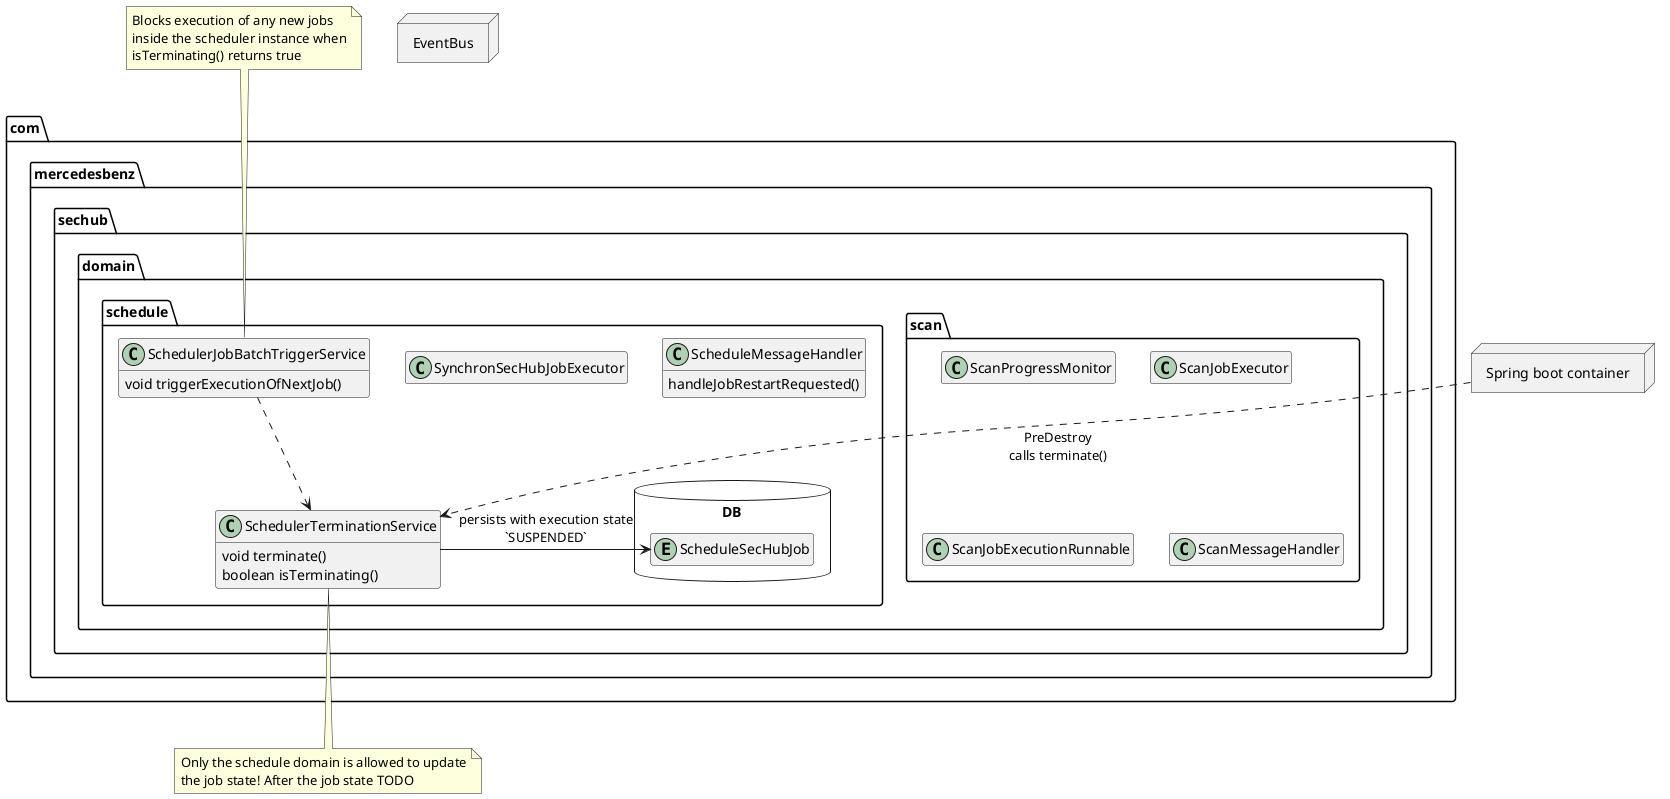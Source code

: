 @startuml

'Hide empty parts:
hide empty fields
hide empty methods

'You can find more examples at https://plantuml.com/class-diagram

package com.mercedesbenz.sechub.domain.scan {
	
	class ScanProgressMonitor 
	 
	class ScanJobExecutor {
	
	}
	 
	class ScanJobExecutionRunnable{
	
	}
	class ScanMessageHandler
}



package com.mercedesbenz.sechub.domain.schedule {

	class ScheduleMessageHandler {
		handleJobRestartRequested()
	}
	
	class SynchronSecHubJobExecutor {
	}
	
	class SchedulerTerminationService {
	   void terminate()
	   boolean isTerminating()
	}
	
	class SchedulerJobBatchTriggerService {
	   void triggerExecutionOfNextJob()
	}
	
	database DB {
    	entity ScheduleSecHubJob {
    	}
	}
	
}

SchedulerJobBatchTriggerService ..> SchedulerTerminationService 
SchedulerTerminationService -> ScheduleSecHubJob : persists with execution state\n`SUSPENDED`

node EventBus {
}

node springcontainer as "Spring boot container" {
}

springcontainer ..> SchedulerTerminationService: PreDestroy\ncalls terminate()

note top of SchedulerJobBatchTriggerService
Blocks execution of any new jobs 
inside the scheduler instance when
isTerminating() returns true
end note 

note bottom of SchedulerTerminationService
Only the schedule domain is allowed to update
the job state! After the job state TODO
end note

@enduml
